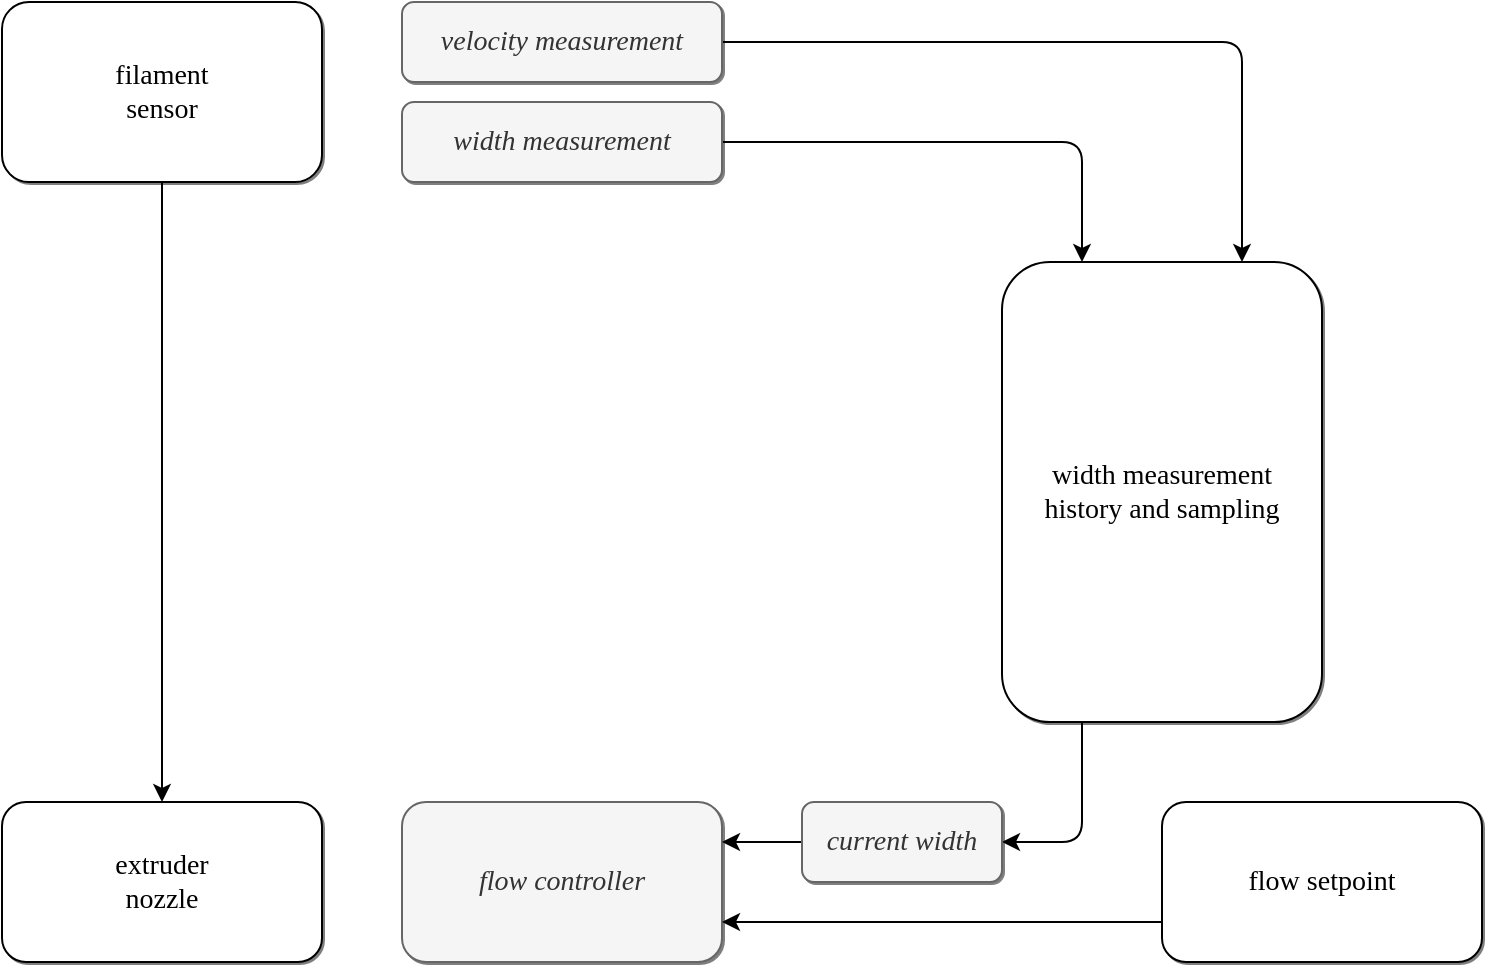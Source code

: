 <mxfile version="24.2.5" type="device">
  <diagram name="Page-1" id="ZDWTbA_Sev17Ivu9E_Sn">
    <mxGraphModel dx="1728" dy="997" grid="1" gridSize="10" guides="1" tooltips="1" connect="1" arrows="1" fold="1" page="1" pageScale="1" pageWidth="1600" pageHeight="900" math="0" shadow="0">
      <root>
        <mxCell id="0" />
        <mxCell id="1" parent="0" />
        <mxCell id="iujVMbT7PaKx_jRZkrUf-15" value="flow controller" style="rounded=1;whiteSpace=wrap;html=1;shadow=1;glass=0;shadowOpacity=50;shadowBlur=0;shadowOffsetX=1;shadowOffsetY=1;fontFamily=Times New Roman;fontSize=14;fillColor=#f5f5f5;fontColor=#333333;strokeColor=#666666;fontStyle=2" parent="1" vertex="1">
          <mxGeometry x="260" y="480" width="160" height="80" as="geometry" />
        </mxCell>
        <mxCell id="L-O1-DZjWUsWb9ukHB8H-19" style="edgeStyle=orthogonalEdgeStyle;rounded=1;orthogonalLoop=1;jettySize=auto;html=1;exitX=0.25;exitY=1;exitDx=0;exitDy=0;entryX=1;entryY=0.5;entryDx=0;entryDy=0;curved=0;" edge="1" parent="1" source="bBEdqhQP7ISBkMhVD89v-1" target="L-O1-DZjWUsWb9ukHB8H-18">
          <mxGeometry relative="1" as="geometry" />
        </mxCell>
        <mxCell id="bBEdqhQP7ISBkMhVD89v-1" value="width measurement&lt;div&gt;history and sampling&lt;/div&gt;" style="rounded=1;whiteSpace=wrap;html=1;shadow=1;glass=0;shadowOpacity=50;shadowBlur=0;shadowOffsetX=1;shadowOffsetY=1;fontFamily=Times New Roman;fontSize=14;" parent="1" vertex="1">
          <mxGeometry x="560" y="210" width="160" height="230" as="geometry" />
        </mxCell>
        <mxCell id="L-O1-DZjWUsWb9ukHB8H-13" style="edgeStyle=orthogonalEdgeStyle;rounded=1;orthogonalLoop=1;jettySize=auto;html=1;exitX=1;exitY=0.5;exitDx=0;exitDy=0;entryX=0.25;entryY=0;entryDx=0;entryDy=0;curved=0;" edge="1" parent="1" source="bBEdqhQP7ISBkMhVD89v-2" target="bBEdqhQP7ISBkMhVD89v-1">
          <mxGeometry relative="1" as="geometry" />
        </mxCell>
        <mxCell id="bBEdqhQP7ISBkMhVD89v-2" value="width measurement" style="rounded=1;whiteSpace=wrap;html=1;shadow=1;glass=0;shadowOpacity=50;shadowBlur=0;shadowOffsetX=1;shadowOffsetY=1;fontFamily=Times New Roman;fontSize=14;fillColor=#f5f5f5;fontColor=#333333;strokeColor=#666666;fontStyle=2" parent="1" vertex="1">
          <mxGeometry x="260" y="130" width="160" height="40" as="geometry" />
        </mxCell>
        <mxCell id="L-O1-DZjWUsWb9ukHB8H-12" style="edgeStyle=orthogonalEdgeStyle;rounded=1;orthogonalLoop=1;jettySize=auto;html=1;exitX=1;exitY=0.5;exitDx=0;exitDy=0;entryX=0.75;entryY=0;entryDx=0;entryDy=0;curved=0;" edge="1" parent="1" source="L-O1-DZjWUsWb9ukHB8H-1" target="bBEdqhQP7ISBkMhVD89v-1">
          <mxGeometry relative="1" as="geometry" />
        </mxCell>
        <mxCell id="L-O1-DZjWUsWb9ukHB8H-1" value="velocity measurement" style="rounded=1;whiteSpace=wrap;html=1;shadow=1;glass=0;shadowOpacity=50;shadowBlur=0;shadowOffsetX=1;shadowOffsetY=1;fontFamily=Times New Roman;fontSize=14;fillColor=#f5f5f5;fontColor=#333333;strokeColor=#666666;fontStyle=2" vertex="1" parent="1">
          <mxGeometry x="260" y="80" width="160" height="40" as="geometry" />
        </mxCell>
        <mxCell id="L-O1-DZjWUsWb9ukHB8H-4" style="edgeStyle=orthogonalEdgeStyle;rounded=0;orthogonalLoop=1;jettySize=auto;html=1;exitX=0.5;exitY=1;exitDx=0;exitDy=0;entryX=0.5;entryY=0;entryDx=0;entryDy=0;" edge="1" parent="1" source="L-O1-DZjWUsWb9ukHB8H-2" target="L-O1-DZjWUsWb9ukHB8H-3">
          <mxGeometry relative="1" as="geometry" />
        </mxCell>
        <mxCell id="L-O1-DZjWUsWb9ukHB8H-2" value="filament&lt;div&gt;sensor&lt;/div&gt;" style="rounded=1;whiteSpace=wrap;html=1;shadow=1;glass=0;shadowOpacity=50;shadowBlur=0;shadowOffsetX=1;shadowOffsetY=1;fontFamily=Times New Roman;fontSize=14;" vertex="1" parent="1">
          <mxGeometry x="60" y="80" width="160" height="90" as="geometry" />
        </mxCell>
        <mxCell id="L-O1-DZjWUsWb9ukHB8H-3" value="extruder&lt;div&gt;nozzle&lt;/div&gt;" style="rounded=1;whiteSpace=wrap;html=1;shadow=1;glass=0;shadowOpacity=50;shadowBlur=0;shadowOffsetX=1;shadowOffsetY=1;fontFamily=Times New Roman;fontSize=14;" vertex="1" parent="1">
          <mxGeometry x="60" y="480" width="160" height="80" as="geometry" />
        </mxCell>
        <mxCell id="L-O1-DZjWUsWb9ukHB8H-17" style="edgeStyle=orthogonalEdgeStyle;rounded=0;orthogonalLoop=1;jettySize=auto;html=1;exitX=0;exitY=0.75;exitDx=0;exitDy=0;entryX=1;entryY=0.75;entryDx=0;entryDy=0;" edge="1" parent="1" source="L-O1-DZjWUsWb9ukHB8H-16" target="iujVMbT7PaKx_jRZkrUf-15">
          <mxGeometry relative="1" as="geometry" />
        </mxCell>
        <mxCell id="L-O1-DZjWUsWb9ukHB8H-16" value="flow setpoint" style="rounded=1;whiteSpace=wrap;html=1;shadow=1;glass=0;shadowOpacity=50;shadowBlur=0;shadowOffsetX=1;shadowOffsetY=1;fontFamily=Times New Roman;fontSize=14;" vertex="1" parent="1">
          <mxGeometry x="640" y="480" width="160" height="80" as="geometry" />
        </mxCell>
        <mxCell id="L-O1-DZjWUsWb9ukHB8H-20" style="edgeStyle=orthogonalEdgeStyle;rounded=0;orthogonalLoop=1;jettySize=auto;html=1;exitX=0;exitY=0.5;exitDx=0;exitDy=0;entryX=1;entryY=0.25;entryDx=0;entryDy=0;" edge="1" parent="1" source="L-O1-DZjWUsWb9ukHB8H-18" target="iujVMbT7PaKx_jRZkrUf-15">
          <mxGeometry relative="1" as="geometry" />
        </mxCell>
        <mxCell id="L-O1-DZjWUsWb9ukHB8H-18" value="current width" style="rounded=1;whiteSpace=wrap;html=1;shadow=1;glass=0;shadowOpacity=50;shadowBlur=0;shadowOffsetX=1;shadowOffsetY=1;fontFamily=Times New Roman;fontSize=14;fillColor=#f5f5f5;fontColor=#333333;strokeColor=#666666;fontStyle=2" vertex="1" parent="1">
          <mxGeometry x="460" y="480" width="100" height="40" as="geometry" />
        </mxCell>
      </root>
    </mxGraphModel>
  </diagram>
</mxfile>
